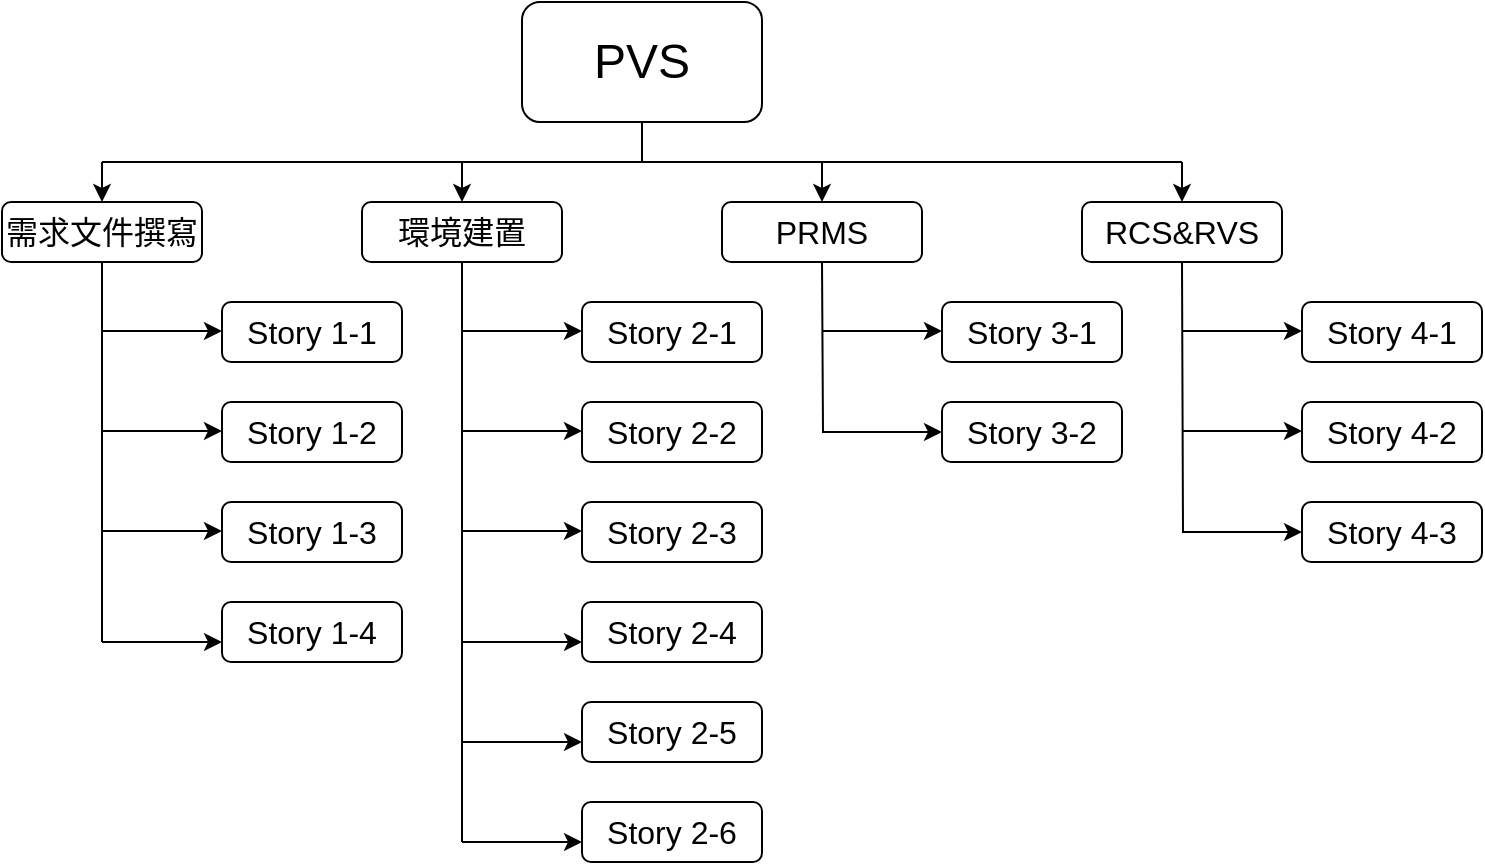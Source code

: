 <mxfile version="15.6.8" type="device" pages="2"><diagram id="XZkvoSOuPtk8AmPLvBR_" name="Page-1"><mxGraphModel dx="1374" dy="762" grid="1" gridSize="10" guides="1" tooltips="1" connect="1" arrows="1" fold="1" page="1" pageScale="1" pageWidth="827" pageHeight="1169" math="0" shadow="0"><root><mxCell id="0"/><mxCell id="1" parent="0"/><mxCell id="T6yMw1KS84ILnXEkgWFX-1" value="&lt;font style=&quot;font-size: 24px&quot;&gt;PVS&lt;/font&gt;" style="rounded=1;whiteSpace=wrap;html=1;" parent="1" vertex="1"><mxGeometry x="360" y="40" width="120" height="60" as="geometry"/></mxCell><mxCell id="T6yMw1KS84ILnXEkgWFX-3" value="" style="endArrow=none;html=1;rounded=0;fontSize=24;edgeStyle=orthogonalEdgeStyle;" parent="1" edge="1"><mxGeometry width="50" height="50" relative="1" as="geometry"><mxPoint x="150" y="120" as="sourcePoint"/><mxPoint x="690" y="120" as="targetPoint"/><Array as="points"><mxPoint x="420" y="120"/><mxPoint x="420" y="120"/></Array></mxGeometry></mxCell><mxCell id="T6yMw1KS84ILnXEkgWFX-4" value="&lt;span style=&quot;font-size: 16px&quot;&gt;需求文件撰寫&lt;/span&gt;" style="rounded=1;whiteSpace=wrap;html=1;" parent="1" vertex="1"><mxGeometry x="100" y="140" width="100" height="30" as="geometry"/></mxCell><mxCell id="T6yMw1KS84ILnXEkgWFX-5" value="&lt;span style=&quot;font-size: 16px&quot;&gt;環境建置&lt;/span&gt;" style="rounded=1;whiteSpace=wrap;html=1;" parent="1" vertex="1"><mxGeometry x="280" y="140" width="100" height="30" as="geometry"/></mxCell><mxCell id="T6yMw1KS84ILnXEkgWFX-6" value="&lt;span style=&quot;font-size: 16px&quot;&gt;PRMS&lt;/span&gt;" style="rounded=1;whiteSpace=wrap;html=1;" parent="1" vertex="1"><mxGeometry x="460" y="140" width="100" height="30" as="geometry"/></mxCell><mxCell id="T6yMw1KS84ILnXEkgWFX-7" value="&lt;span style=&quot;font-size: 16px&quot;&gt;RCS&amp;amp;RVS&lt;/span&gt;" style="rounded=1;whiteSpace=wrap;html=1;" parent="1" vertex="1"><mxGeometry x="640" y="140" width="100" height="30" as="geometry"/></mxCell><mxCell id="T6yMw1KS84ILnXEkgWFX-8" value="&lt;span style=&quot;font-size: 16px&quot;&gt;Story 1-1&lt;/span&gt;" style="rounded=1;whiteSpace=wrap;html=1;" parent="1" vertex="1"><mxGeometry x="210" y="190" width="90" height="30" as="geometry"/></mxCell><mxCell id="T6yMw1KS84ILnXEkgWFX-9" value="&lt;span style=&quot;font-size: 16px&quot;&gt;Story 1-2&lt;/span&gt;" style="rounded=1;whiteSpace=wrap;html=1;" parent="1" vertex="1"><mxGeometry x="210" y="240" width="90" height="30" as="geometry"/></mxCell><mxCell id="T6yMw1KS84ILnXEkgWFX-10" value="&lt;span style=&quot;font-size: 16px&quot;&gt;Story 1-3&lt;/span&gt;" style="rounded=1;whiteSpace=wrap;html=1;" parent="1" vertex="1"><mxGeometry x="210" y="290" width="90" height="30" as="geometry"/></mxCell><mxCell id="T6yMw1KS84ILnXEkgWFX-11" value="&lt;span style=&quot;font-size: 16px&quot;&gt;Story 1-4&lt;/span&gt;" style="rounded=1;whiteSpace=wrap;html=1;" parent="1" vertex="1"><mxGeometry x="210" y="340" width="90" height="30" as="geometry"/></mxCell><mxCell id="T6yMw1KS84ILnXEkgWFX-12" value="" style="endArrow=none;html=1;rounded=0;fontSize=16;entryX=0.5;entryY=1;entryDx=0;entryDy=0;" parent="1" target="T6yMw1KS84ILnXEkgWFX-4" edge="1"><mxGeometry width="50" height="50" relative="1" as="geometry"><mxPoint x="150" y="360" as="sourcePoint"/><mxPoint x="410" y="350" as="targetPoint"/></mxGeometry></mxCell><mxCell id="T6yMw1KS84ILnXEkgWFX-14" value="" style="endArrow=classic;html=1;rounded=0;fontSize=16;" parent="1" edge="1"><mxGeometry width="50" height="50" relative="1" as="geometry"><mxPoint x="150" y="360" as="sourcePoint"/><mxPoint x="210" y="360" as="targetPoint"/></mxGeometry></mxCell><mxCell id="T6yMw1KS84ILnXEkgWFX-15" value="" style="endArrow=classic;html=1;rounded=0;fontSize=16;" parent="1" edge="1"><mxGeometry width="50" height="50" relative="1" as="geometry"><mxPoint x="150" y="304.5" as="sourcePoint"/><mxPoint x="210" y="304.5" as="targetPoint"/></mxGeometry></mxCell><mxCell id="T6yMw1KS84ILnXEkgWFX-16" value="" style="endArrow=classic;html=1;rounded=0;fontSize=16;" parent="1" edge="1"><mxGeometry width="50" height="50" relative="1" as="geometry"><mxPoint x="150" y="254.5" as="sourcePoint"/><mxPoint x="210" y="254.5" as="targetPoint"/></mxGeometry></mxCell><mxCell id="T6yMw1KS84ILnXEkgWFX-17" value="" style="endArrow=classic;html=1;rounded=0;fontSize=16;" parent="1" edge="1"><mxGeometry width="50" height="50" relative="1" as="geometry"><mxPoint x="150" y="204.5" as="sourcePoint"/><mxPoint x="210" y="204.5" as="targetPoint"/></mxGeometry></mxCell><mxCell id="T6yMw1KS84ILnXEkgWFX-18" value="" style="endArrow=classic;html=1;rounded=0;fontSize=16;entryX=0.5;entryY=0;entryDx=0;entryDy=0;" parent="1" target="T6yMw1KS84ILnXEkgWFX-4" edge="1"><mxGeometry width="50" height="50" relative="1" as="geometry"><mxPoint x="150" y="120" as="sourcePoint"/><mxPoint x="440" y="350" as="targetPoint"/></mxGeometry></mxCell><mxCell id="T6yMw1KS84ILnXEkgWFX-23" value="" style="endArrow=classic;html=1;rounded=0;fontSize=16;entryX=0.5;entryY=0;entryDx=0;entryDy=0;" parent="1" target="T6yMw1KS84ILnXEkgWFX-5" edge="1"><mxGeometry width="50" height="50" relative="1" as="geometry"><mxPoint x="330" y="120" as="sourcePoint"/><mxPoint x="200" y="190" as="targetPoint"/></mxGeometry></mxCell><mxCell id="T6yMw1KS84ILnXEkgWFX-24" value="" style="endArrow=classic;html=1;rounded=0;fontSize=16;entryX=0.5;entryY=0;entryDx=0;entryDy=0;" parent="1" target="T6yMw1KS84ILnXEkgWFX-6" edge="1"><mxGeometry width="50" height="50" relative="1" as="geometry"><mxPoint x="510" y="120" as="sourcePoint"/><mxPoint x="210" y="200" as="targetPoint"/></mxGeometry></mxCell><mxCell id="T6yMw1KS84ILnXEkgWFX-25" value="" style="endArrow=classic;html=1;rounded=0;fontSize=16;entryX=0.5;entryY=0;entryDx=0;entryDy=0;" parent="1" target="T6yMw1KS84ILnXEkgWFX-7" edge="1"><mxGeometry width="50" height="50" relative="1" as="geometry"><mxPoint x="690" y="120" as="sourcePoint"/><mxPoint x="690" y="120" as="targetPoint"/></mxGeometry></mxCell><mxCell id="T6yMw1KS84ILnXEkgWFX-26" value="&lt;span style=&quot;font-size: 16px&quot;&gt;Story 2-1&lt;/span&gt;" style="rounded=1;whiteSpace=wrap;html=1;" parent="1" vertex="1"><mxGeometry x="390" y="190" width="90" height="30" as="geometry"/></mxCell><mxCell id="T6yMw1KS84ILnXEkgWFX-27" value="&lt;span style=&quot;font-size: 16px&quot;&gt;Story&amp;nbsp;&lt;/span&gt;&lt;span style=&quot;font-size: 16px&quot;&gt;2-2&lt;/span&gt;" style="rounded=1;whiteSpace=wrap;html=1;" parent="1" vertex="1"><mxGeometry x="390" y="240" width="90" height="30" as="geometry"/></mxCell><mxCell id="T6yMw1KS84ILnXEkgWFX-28" value="&lt;span style=&quot;font-size: 16px&quot;&gt;Story 2-3&lt;/span&gt;" style="rounded=1;whiteSpace=wrap;html=1;" parent="1" vertex="1"><mxGeometry x="390" y="290" width="90" height="30" as="geometry"/></mxCell><mxCell id="T6yMw1KS84ILnXEkgWFX-29" value="&lt;span style=&quot;font-size: 16px&quot;&gt;Story 2-4&lt;/span&gt;" style="rounded=1;whiteSpace=wrap;html=1;" parent="1" vertex="1"><mxGeometry x="390" y="340" width="90" height="30" as="geometry"/></mxCell><mxCell id="T6yMw1KS84ILnXEkgWFX-30" value="" style="endArrow=none;html=1;rounded=0;fontSize=16;entryX=0.5;entryY=1;entryDx=0;entryDy=0;" parent="1" edge="1"><mxGeometry width="50" height="50" relative="1" as="geometry"><mxPoint x="330" y="460" as="sourcePoint"/><mxPoint x="330" y="170" as="targetPoint"/></mxGeometry></mxCell><mxCell id="T6yMw1KS84ILnXEkgWFX-31" value="" style="endArrow=classic;html=1;rounded=0;fontSize=16;" parent="1" edge="1"><mxGeometry width="50" height="50" relative="1" as="geometry"><mxPoint x="330" y="360" as="sourcePoint"/><mxPoint x="390" y="360" as="targetPoint"/></mxGeometry></mxCell><mxCell id="T6yMw1KS84ILnXEkgWFX-32" value="" style="endArrow=classic;html=1;rounded=0;fontSize=16;" parent="1" edge="1"><mxGeometry width="50" height="50" relative="1" as="geometry"><mxPoint x="330" y="304.5" as="sourcePoint"/><mxPoint x="390" y="304.5" as="targetPoint"/></mxGeometry></mxCell><mxCell id="T6yMw1KS84ILnXEkgWFX-33" value="" style="endArrow=classic;html=1;rounded=0;fontSize=16;" parent="1" edge="1"><mxGeometry width="50" height="50" relative="1" as="geometry"><mxPoint x="330" y="254.5" as="sourcePoint"/><mxPoint x="390" y="254.5" as="targetPoint"/></mxGeometry></mxCell><mxCell id="T6yMw1KS84ILnXEkgWFX-34" value="" style="endArrow=classic;html=1;rounded=0;fontSize=16;" parent="1" edge="1"><mxGeometry width="50" height="50" relative="1" as="geometry"><mxPoint x="330" y="204.5" as="sourcePoint"/><mxPoint x="390" y="204.5" as="targetPoint"/></mxGeometry></mxCell><mxCell id="T6yMw1KS84ILnXEkgWFX-35" value="&lt;span style=&quot;font-size: 16px&quot;&gt;Story 3-1&lt;/span&gt;" style="rounded=1;whiteSpace=wrap;html=1;" parent="1" vertex="1"><mxGeometry x="570" y="190" width="90" height="30" as="geometry"/></mxCell><mxCell id="T6yMw1KS84ILnXEkgWFX-36" value="&lt;span style=&quot;font-size: 16px&quot;&gt;Story 3-2&lt;/span&gt;" style="rounded=1;whiteSpace=wrap;html=1;" parent="1" vertex="1"><mxGeometry x="570" y="240" width="90" height="30" as="geometry"/></mxCell><mxCell id="T6yMw1KS84ILnXEkgWFX-39" value="" style="endArrow=none;html=1;rounded=0;fontSize=16;entryX=0.5;entryY=1;entryDx=0;entryDy=0;edgeStyle=orthogonalEdgeStyle;exitX=0;exitY=0.5;exitDx=0;exitDy=0;endFill=0;startArrow=classic;startFill=1;" parent="1" source="T6yMw1KS84ILnXEkgWFX-36" edge="1"><mxGeometry width="50" height="50" relative="1" as="geometry"><mxPoint x="510" y="250" as="sourcePoint"/><mxPoint x="510" y="170" as="targetPoint"/></mxGeometry></mxCell><mxCell id="T6yMw1KS84ILnXEkgWFX-43" value="" style="endArrow=classic;html=1;rounded=0;fontSize=16;" parent="1" edge="1"><mxGeometry width="50" height="50" relative="1" as="geometry"><mxPoint x="510" y="204.5" as="sourcePoint"/><mxPoint x="570" y="204.5" as="targetPoint"/></mxGeometry></mxCell><mxCell id="T6yMw1KS84ILnXEkgWFX-44" value="&lt;span style=&quot;font-size: 16px&quot;&gt;Story 4-1&lt;/span&gt;" style="rounded=1;whiteSpace=wrap;html=1;" parent="1" vertex="1"><mxGeometry x="750" y="190" width="90" height="30" as="geometry"/></mxCell><mxCell id="T6yMw1KS84ILnXEkgWFX-45" value="&lt;span style=&quot;font-size: 16px&quot;&gt;Story 4-2&lt;/span&gt;" style="rounded=1;whiteSpace=wrap;html=1;" parent="1" vertex="1"><mxGeometry x="750" y="240" width="90" height="30" as="geometry"/></mxCell><mxCell id="T6yMw1KS84ILnXEkgWFX-46" value="&lt;span style=&quot;font-size: 16px&quot;&gt;Story 4-3&lt;/span&gt;" style="rounded=1;whiteSpace=wrap;html=1;" parent="1" vertex="1"><mxGeometry x="750" y="290" width="90" height="30" as="geometry"/></mxCell><mxCell id="T6yMw1KS84ILnXEkgWFX-48" value="" style="endArrow=none;html=1;rounded=0;fontSize=16;entryX=0.5;entryY=1;entryDx=0;entryDy=0;edgeStyle=orthogonalEdgeStyle;exitX=0;exitY=0.5;exitDx=0;exitDy=0;startArrow=classic;startFill=1;" parent="1" source="T6yMw1KS84ILnXEkgWFX-46" edge="1"><mxGeometry width="50" height="50" relative="1" as="geometry"><mxPoint x="690" y="300" as="sourcePoint"/><mxPoint x="690" y="170" as="targetPoint"/></mxGeometry></mxCell><mxCell id="T6yMw1KS84ILnXEkgWFX-51" value="" style="endArrow=classic;html=1;rounded=0;fontSize=16;" parent="1" edge="1"><mxGeometry width="50" height="50" relative="1" as="geometry"><mxPoint x="690" y="254.5" as="sourcePoint"/><mxPoint x="750" y="254.5" as="targetPoint"/></mxGeometry></mxCell><mxCell id="T6yMw1KS84ILnXEkgWFX-52" value="" style="endArrow=classic;html=1;rounded=0;fontSize=16;" parent="1" edge="1"><mxGeometry width="50" height="50" relative="1" as="geometry"><mxPoint x="690" y="204.5" as="sourcePoint"/><mxPoint x="750" y="204.5" as="targetPoint"/></mxGeometry></mxCell><mxCell id="T6yMw1KS84ILnXEkgWFX-53" value="&lt;span style=&quot;font-size: 16px&quot;&gt;Story 2-5&lt;/span&gt;" style="rounded=1;whiteSpace=wrap;html=1;" parent="1" vertex="1"><mxGeometry x="390" y="390" width="90" height="30" as="geometry"/></mxCell><mxCell id="T6yMw1KS84ILnXEkgWFX-54" value="" style="endArrow=classic;html=1;rounded=0;fontSize=16;" parent="1" edge="1"><mxGeometry width="50" height="50" relative="1" as="geometry"><mxPoint x="330" y="410" as="sourcePoint"/><mxPoint x="390" y="410" as="targetPoint"/></mxGeometry></mxCell><mxCell id="T6yMw1KS84ILnXEkgWFX-55" value="&lt;span style=&quot;font-size: 16px&quot;&gt;Story 2-6&lt;/span&gt;" style="rounded=1;whiteSpace=wrap;html=1;" parent="1" vertex="1"><mxGeometry x="390" y="440" width="90" height="30" as="geometry"/></mxCell><mxCell id="T6yMw1KS84ILnXEkgWFX-56" value="" style="endArrow=classic;html=1;rounded=0;fontSize=16;" parent="1" edge="1"><mxGeometry width="50" height="50" relative="1" as="geometry"><mxPoint x="330" y="460" as="sourcePoint"/><mxPoint x="390" y="460" as="targetPoint"/></mxGeometry></mxCell><mxCell id="T6yMw1KS84ILnXEkgWFX-58" value="" style="endArrow=none;html=1;rounded=0;fontSize=16;entryX=0.5;entryY=1;entryDx=0;entryDy=0;" parent="1" target="T6yMw1KS84ILnXEkgWFX-1" edge="1"><mxGeometry width="50" height="50" relative="1" as="geometry"><mxPoint x="420" y="120" as="sourcePoint"/><mxPoint x="440" y="350" as="targetPoint"/></mxGeometry></mxCell></root></mxGraphModel></diagram><diagram id="Et97QGeOIvgem36Tya_s" name="Page-2"><mxGraphModel dx="1374" dy="762" grid="1" gridSize="10" guides="1" tooltips="1" connect="1" arrows="1" fold="1" page="1" pageScale="1" pageWidth="827" pageHeight="1169" math="0" shadow="0"><root><mxCell id="5its8m9MnIWVY-Oti75m-0"/><mxCell id="5its8m9MnIWVY-Oti75m-1" parent="5its8m9MnIWVY-Oti75m-0"/><mxCell id="FR9ECjVld09rAs-HQRjD-24" value="" style="rounded=1;whiteSpace=wrap;html=1;fillColor=#CCE5FF;dashed=1;" vertex="1" parent="5its8m9MnIWVY-Oti75m-1"><mxGeometry x="320" y="70" width="200" height="430" as="geometry"/></mxCell><mxCell id="FR9ECjVld09rAs-HQRjD-0" value="Database" style="strokeWidth=2;html=1;shape=mxgraph.flowchart.database;whiteSpace=wrap;" vertex="1" parent="5its8m9MnIWVY-Oti75m-1"><mxGeometry x="580" y="170" width="100" height="140" as="geometry"/></mxCell><mxCell id="FR9ECjVld09rAs-HQRjD-6" style="edgeStyle=orthogonalEdgeStyle;rounded=0;orthogonalLoop=1;jettySize=auto;html=1;exitX=1;exitY=0.25;exitDx=0;exitDy=0;entryX=0;entryY=0.5;entryDx=0;entryDy=0;startArrow=classic;startFill=1;curved=1;" edge="1" parent="5its8m9MnIWVY-Oti75m-1" source="FR9ECjVld09rAs-HQRjD-1" target="FR9ECjVld09rAs-HQRjD-2"><mxGeometry relative="1" as="geometry"/></mxCell><mxCell id="FR9ECjVld09rAs-HQRjD-8" style="edgeStyle=orthogonalEdgeStyle;rounded=0;orthogonalLoop=1;jettySize=auto;html=1;exitX=1;exitY=0.75;exitDx=0;exitDy=0;entryX=0;entryY=0.5;entryDx=0;entryDy=0;startArrow=classic;startFill=1;curved=1;" edge="1" parent="5its8m9MnIWVY-Oti75m-1" source="FR9ECjVld09rAs-HQRjD-1" target="FR9ECjVld09rAs-HQRjD-5"><mxGeometry relative="1" as="geometry"/></mxCell><mxCell id="FR9ECjVld09rAs-HQRjD-1" value="Frontend" style="rounded=1;whiteSpace=wrap;html=1;" vertex="1" parent="5its8m9MnIWVY-Oti75m-1"><mxGeometry x="140" y="170" width="120" height="140" as="geometry"/></mxCell><mxCell id="FR9ECjVld09rAs-HQRjD-9" style="edgeStyle=orthogonalEdgeStyle;rounded=0;orthogonalLoop=1;jettySize=auto;html=1;exitX=1;exitY=0.5;exitDx=0;exitDy=0;entryX=0;entryY=0.15;entryDx=0;entryDy=0;entryPerimeter=0;startArrow=classic;startFill=1;curved=1;" edge="1" parent="5its8m9MnIWVY-Oti75m-1" source="FR9ECjVld09rAs-HQRjD-2" target="FR9ECjVld09rAs-HQRjD-0"><mxGeometry relative="1" as="geometry"/></mxCell><mxCell id="FR9ECjVld09rAs-HQRjD-13" style="edgeStyle=orthogonalEdgeStyle;rounded=0;orthogonalLoop=1;jettySize=auto;html=1;exitX=0.5;exitY=1;exitDx=0;exitDy=0;entryX=0.5;entryY=0;entryDx=0;entryDy=0;startArrow=none;startFill=0;dashed=1;" edge="1" parent="5its8m9MnIWVY-Oti75m-1" source="FR9ECjVld09rAs-HQRjD-2" target="FR9ECjVld09rAs-HQRjD-3"><mxGeometry relative="1" as="geometry"/></mxCell><mxCell id="FR9ECjVld09rAs-HQRjD-16" style="edgeStyle=orthogonalEdgeStyle;rounded=0;orthogonalLoop=1;jettySize=auto;html=1;exitX=1;exitY=0.75;exitDx=0;exitDy=0;entryX=1;entryY=0.25;entryDx=0;entryDy=0;dashed=1;startArrow=none;startFill=0;curved=1;" edge="1" parent="5its8m9MnIWVY-Oti75m-1" source="FR9ECjVld09rAs-HQRjD-2" target="FR9ECjVld09rAs-HQRjD-4"><mxGeometry relative="1" as="geometry"><Array as="points"><mxPoint x="510" y="155"/><mxPoint x="510" y="325"/></Array></mxGeometry></mxCell><mxCell id="FR9ECjVld09rAs-HQRjD-2" value="UMS" style="rounded=1;whiteSpace=wrap;html=1;" vertex="1" parent="5its8m9MnIWVY-Oti75m-1"><mxGeometry x="360" y="110" width="120" height="60" as="geometry"/></mxCell><mxCell id="FR9ECjVld09rAs-HQRjD-7" style="edgeStyle=orthogonalEdgeStyle;rounded=0;orthogonalLoop=1;jettySize=auto;html=1;exitX=0;exitY=0.5;exitDx=0;exitDy=0;entryX=1;entryY=0.5;entryDx=0;entryDy=0;startArrow=classic;startFill=1;" edge="1" parent="5its8m9MnIWVY-Oti75m-1" source="FR9ECjVld09rAs-HQRjD-3" target="FR9ECjVld09rAs-HQRjD-1"><mxGeometry relative="1" as="geometry"/></mxCell><mxCell id="FR9ECjVld09rAs-HQRjD-10" style="edgeStyle=orthogonalEdgeStyle;rounded=0;orthogonalLoop=1;jettySize=auto;html=1;exitX=1;exitY=0.5;exitDx=0;exitDy=0;entryX=0;entryY=0.5;entryDx=0;entryDy=0;entryPerimeter=0;startArrow=classic;startFill=1;" edge="1" parent="5its8m9MnIWVY-Oti75m-1" source="FR9ECjVld09rAs-HQRjD-3" target="FR9ECjVld09rAs-HQRjD-0"><mxGeometry relative="1" as="geometry"/></mxCell><mxCell id="FR9ECjVld09rAs-HQRjD-14" style="edgeStyle=orthogonalEdgeStyle;rounded=0;orthogonalLoop=1;jettySize=auto;html=1;exitX=0.5;exitY=1;exitDx=0;exitDy=0;dashed=1;startArrow=none;startFill=0;" edge="1" parent="5its8m9MnIWVY-Oti75m-1" source="FR9ECjVld09rAs-HQRjD-3" target="FR9ECjVld09rAs-HQRjD-4"><mxGeometry relative="1" as="geometry"/></mxCell><mxCell id="FR9ECjVld09rAs-HQRjD-3" value="PRMS" style="rounded=1;whiteSpace=wrap;html=1;" vertex="1" parent="5its8m9MnIWVY-Oti75m-1"><mxGeometry x="360" y="210" width="120" height="60" as="geometry"/></mxCell><mxCell id="FR9ECjVld09rAs-HQRjD-15" style="edgeStyle=orthogonalEdgeStyle;rounded=0;orthogonalLoop=1;jettySize=auto;html=1;exitX=0.5;exitY=1;exitDx=0;exitDy=0;entryX=0.5;entryY=0;entryDx=0;entryDy=0;dashed=1;startArrow=none;startFill=0;" edge="1" parent="5its8m9MnIWVY-Oti75m-1" source="FR9ECjVld09rAs-HQRjD-4" target="FR9ECjVld09rAs-HQRjD-5"><mxGeometry relative="1" as="geometry"/></mxCell><mxCell id="FR9ECjVld09rAs-HQRjD-21" style="rounded=0;orthogonalLoop=1;jettySize=auto;html=1;exitX=1;exitY=0.75;exitDx=0;exitDy=0;entryX=0.16;entryY=0.55;entryDx=0;entryDy=0;entryPerimeter=0;startArrow=none;startFill=0;" edge="1" parent="5its8m9MnIWVY-Oti75m-1" source="FR9ECjVld09rAs-HQRjD-4" target="FR9ECjVld09rAs-HQRjD-17"><mxGeometry relative="1" as="geometry"/></mxCell><mxCell id="FR9ECjVld09rAs-HQRjD-4" value="RCS" style="rounded=1;whiteSpace=wrap;html=1;" vertex="1" parent="5its8m9MnIWVY-Oti75m-1"><mxGeometry x="360" y="310" width="120" height="60" as="geometry"/></mxCell><mxCell id="FR9ECjVld09rAs-HQRjD-12" style="edgeStyle=orthogonalEdgeStyle;rounded=0;orthogonalLoop=1;jettySize=auto;html=1;exitX=1;exitY=0.5;exitDx=0;exitDy=0;entryX=0;entryY=0.85;entryDx=0;entryDy=0;entryPerimeter=0;startArrow=classic;startFill=1;curved=1;" edge="1" parent="5its8m9MnIWVY-Oti75m-1" source="FR9ECjVld09rAs-HQRjD-5" target="FR9ECjVld09rAs-HQRjD-0"><mxGeometry relative="1" as="geometry"/></mxCell><mxCell id="FR9ECjVld09rAs-HQRjD-5" value="RVS" style="rounded=1;whiteSpace=wrap;html=1;" vertex="1" parent="5its8m9MnIWVY-Oti75m-1"><mxGeometry x="360" y="410" width="120" height="60" as="geometry"/></mxCell><mxCell id="FR9ECjVld09rAs-HQRjD-17" value="Data Source" style="ellipse;shape=cloud;whiteSpace=wrap;html=1;" vertex="1" parent="5its8m9MnIWVY-Oti75m-1"><mxGeometry x="570" y="310" width="120" height="80" as="geometry"/></mxCell><mxCell id="FR9ECjVld09rAs-HQRjD-26" value="PVS" style="text;html=1;align=center;verticalAlign=middle;resizable=0;points=[];autosize=1;strokeColor=none;fillColor=none;fontSize=24;" vertex="1" parent="5its8m9MnIWVY-Oti75m-1"><mxGeometry x="390" y="70" width="60" height="30" as="geometry"/></mxCell><mxCell id="FR9ECjVld09rAs-HQRjD-29" style="edgeStyle=orthogonalEdgeStyle;curved=1;rounded=0;orthogonalLoop=1;jettySize=auto;html=1;entryX=0;entryY=0.5;entryDx=0;entryDy=0;fontSize=24;startArrow=none;startFill=0;" edge="1" parent="5its8m9MnIWVY-Oti75m-1" source="FR9ECjVld09rAs-HQRjD-27" target="FR9ECjVld09rAs-HQRjD-28"><mxGeometry relative="1" as="geometry"/></mxCell><mxCell id="FR9ECjVld09rAs-HQRjD-27" value="User" style="sketch=0;outlineConnect=0;fontColor=#232F3E;gradientColor=none;strokeColor=#232F3E;fillColor=#ffffff;dashed=0;verticalLabelPosition=bottom;verticalAlign=top;align=center;html=1;fontSize=12;fontStyle=0;aspect=fixed;shape=mxgraph.aws4.resourceIcon;resIcon=mxgraph.aws4.user;" vertex="1" parent="5its8m9MnIWVY-Oti75m-1"><mxGeometry x="114" y="540" width="60" height="60" as="geometry"/></mxCell><mxCell id="FR9ECjVld09rAs-HQRjD-33" style="edgeStyle=orthogonalEdgeStyle;curved=1;rounded=0;orthogonalLoop=1;jettySize=auto;html=1;exitX=1;exitY=0.5;exitDx=0;exitDy=0;entryX=0;entryY=0.5;entryDx=0;entryDy=0;entryPerimeter=0;fontSize=12;startArrow=none;startFill=0;" edge="1" parent="5its8m9MnIWVY-Oti75m-1" source="FR9ECjVld09rAs-HQRjD-28" target="FR9ECjVld09rAs-HQRjD-32"><mxGeometry relative="1" as="geometry"/></mxCell><mxCell id="FR9ECjVld09rAs-HQRjD-28" value="User Management&lt;br&gt;Subsystem" style="rounded=1;whiteSpace=wrap;html=1;fontSize=12;fillColor=#FFFFFF;gradientColor=none;" vertex="1" parent="5its8m9MnIWVY-Oti75m-1"><mxGeometry x="334" y="540" width="120" height="60" as="geometry"/></mxCell><mxCell id="FR9ECjVld09rAs-HQRjD-30" value="Register/Modify" style="text;html=1;align=center;verticalAlign=middle;resizable=0;points=[];autosize=1;strokeColor=none;fillColor=none;fontSize=18;" vertex="1" parent="5its8m9MnIWVY-Oti75m-1"><mxGeometry x="184" y="540" width="140" height="30" as="geometry"/></mxCell><mxCell id="FR9ECjVld09rAs-HQRjD-32" value="Database" style="strokeWidth=2;html=1;shape=mxgraph.flowchart.database;whiteSpace=wrap;" vertex="1" parent="5its8m9MnIWVY-Oti75m-1"><mxGeometry x="604" y="500" width="100" height="140" as="geometry"/></mxCell><mxCell id="FR9ECjVld09rAs-HQRjD-34" value="User Data" style="text;html=1;align=center;verticalAlign=middle;resizable=0;points=[];autosize=1;strokeColor=none;fillColor=none;fontSize=18;" vertex="1" parent="5its8m9MnIWVY-Oti75m-1"><mxGeometry x="479" y="570" width="100" height="30" as="geometry"/></mxCell><mxCell id="FR9ECjVld09rAs-HQRjD-35" value="Saved" style="text;html=1;align=center;verticalAlign=middle;resizable=0;points=[];autosize=1;strokeColor=none;fillColor=none;fontSize=18;" vertex="1" parent="5its8m9MnIWVY-Oti75m-1"><mxGeometry x="494" y="540" width="70" height="30" as="geometry"/></mxCell><mxCell id="FR9ECjVld09rAs-HQRjD-36" style="rounded=0;orthogonalLoop=1;jettySize=auto;html=1;entryX=0;entryY=0.25;entryDx=0;entryDy=0;fontSize=24;startArrow=none;startFill=0;exitX=1;exitY=0.25;exitDx=0;exitDy=0;exitPerimeter=0;" edge="1" parent="5its8m9MnIWVY-Oti75m-1" source="FR9ECjVld09rAs-HQRjD-37" target="FR9ECjVld09rAs-HQRjD-39"><mxGeometry relative="1" as="geometry"><mxPoint x="224" y="755" as="sourcePoint"/></mxGeometry></mxCell><mxCell id="FR9ECjVld09rAs-HQRjD-37" value="User" style="sketch=0;outlineConnect=0;fontColor=#232F3E;gradientColor=none;strokeColor=#232F3E;fillColor=#ffffff;dashed=0;verticalLabelPosition=bottom;verticalAlign=top;align=center;html=1;fontSize=12;fontStyle=0;aspect=fixed;shape=mxgraph.aws4.resourceIcon;resIcon=mxgraph.aws4.user;" vertex="1" parent="5its8m9MnIWVY-Oti75m-1"><mxGeometry x="114" y="740" width="60" height="60" as="geometry"/></mxCell><mxCell id="FR9ECjVld09rAs-HQRjD-38" style="edgeStyle=orthogonalEdgeStyle;rounded=0;orthogonalLoop=1;jettySize=auto;html=1;entryX=0;entryY=0.5;entryDx=0;entryDy=0;entryPerimeter=0;fontSize=12;startArrow=none;startFill=0;exitX=1;exitY=0.75;exitDx=0;exitDy=0;curved=1;" edge="1" parent="5its8m9MnIWVY-Oti75m-1" source="FR9ECjVld09rAs-HQRjD-39" target="FR9ECjVld09rAs-HQRjD-41"><mxGeometry relative="1" as="geometry"><mxPoint x="484" y="820" as="sourcePoint"/></mxGeometry></mxCell><mxCell id="FR9ECjVld09rAs-HQRjD-39" value="User Management&lt;br&gt;Subsystem" style="rounded=1;whiteSpace=wrap;html=1;fontSize=12;fillColor=#FFFFFF;gradientColor=none;" vertex="1" parent="5its8m9MnIWVY-Oti75m-1"><mxGeometry x="334" y="740" width="120" height="60" as="geometry"/></mxCell><mxCell id="FR9ECjVld09rAs-HQRjD-40" value="Login" style="text;html=1;align=center;verticalAlign=middle;resizable=0;points=[];autosize=1;strokeColor=none;fillColor=none;fontSize=18;" vertex="1" parent="5its8m9MnIWVY-Oti75m-1"><mxGeometry x="224" y="730" width="60" height="30" as="geometry"/></mxCell><mxCell id="FR9ECjVld09rAs-HQRjD-41" value="Database" style="strokeWidth=2;html=1;shape=mxgraph.flowchart.database;whiteSpace=wrap;" vertex="1" parent="5its8m9MnIWVY-Oti75m-1"><mxGeometry x="604" y="780" width="100" height="140" as="geometry"/></mxCell><mxCell id="FR9ECjVld09rAs-HQRjD-42" value="User Data" style="text;html=1;align=center;verticalAlign=middle;resizable=0;points=[];autosize=1;strokeColor=none;fillColor=none;fontSize=18;" vertex="1" parent="5its8m9MnIWVY-Oti75m-1"><mxGeometry x="509" y="770" width="100" height="30" as="geometry"/></mxCell><mxCell id="FR9ECjVld09rAs-HQRjD-43" value="Identify" style="text;html=1;align=center;verticalAlign=middle;resizable=0;points=[];autosize=1;strokeColor=none;fillColor=none;fontSize=18;" vertex="1" parent="5its8m9MnIWVY-Oti75m-1"><mxGeometry x="524" y="740" width="70" height="30" as="geometry"/></mxCell><mxCell id="FR9ECjVld09rAs-HQRjD-45" style="rounded=0;orthogonalLoop=1;jettySize=auto;html=1;entryX=0;entryY=0.25;entryDx=0;entryDy=0;fontSize=24;startArrow=classic;startFill=1;endArrow=none;endFill=0;exitX=1;exitY=0.667;exitDx=0;exitDy=0;exitPerimeter=0;" edge="1" parent="5its8m9MnIWVY-Oti75m-1" source="FR9ECjVld09rAs-HQRjD-37"><mxGeometry relative="1" as="geometry"><mxPoint x="224" y="780" as="sourcePoint"/><mxPoint x="334" y="780" as="targetPoint"/></mxGeometry></mxCell><mxCell id="FR9ECjVld09rAs-HQRjD-47" value="Third Party" style="rounded=1;whiteSpace=wrap;html=1;fontSize=12;fillColor=#FFFFFF;gradientColor=none;" vertex="1" parent="5its8m9MnIWVY-Oti75m-1"><mxGeometry x="594" y="660" width="120" height="60" as="geometry"/></mxCell><mxCell id="FR9ECjVld09rAs-HQRjD-48" style="edgeStyle=orthogonalEdgeStyle;rounded=0;orthogonalLoop=1;jettySize=auto;html=1;entryX=0;entryY=0.5;entryDx=0;entryDy=0;fontSize=12;startArrow=none;startFill=0;exitX=1;exitY=0.25;exitDx=0;exitDy=0;curved=1;" edge="1" parent="5its8m9MnIWVY-Oti75m-1" source="FR9ECjVld09rAs-HQRjD-39" target="FR9ECjVld09rAs-HQRjD-47"><mxGeometry relative="1" as="geometry"><mxPoint x="464" y="775" as="sourcePoint"/><mxPoint x="584" y="920" as="targetPoint"/></mxGeometry></mxCell><mxCell id="FR9ECjVld09rAs-HQRjD-49" value="Credential" style="text;html=1;align=center;verticalAlign=middle;resizable=0;points=[];autosize=1;strokeColor=none;fillColor=none;fontSize=18;" vertex="1" parent="5its8m9MnIWVY-Oti75m-1"><mxGeometry x="204" y="780" width="100" height="30" as="geometry"/></mxCell><mxCell id="FR9ECjVld09rAs-HQRjD-50" value="User Data" style="text;html=1;align=center;verticalAlign=middle;resizable=0;points=[];autosize=1;strokeColor=none;fillColor=none;fontSize=18;" vertex="1" parent="5its8m9MnIWVY-Oti75m-1"><mxGeometry x="204" y="570" width="100" height="30" as="geometry"/></mxCell><mxCell id="FR9ECjVld09rAs-HQRjD-54" style="rounded=0;orthogonalLoop=1;jettySize=auto;html=1;entryX=0;entryY=0.5;entryDx=0;entryDy=0;fontSize=12;startArrow=none;startFill=0;endArrow=classic;endFill=1;" edge="1" parent="5its8m9MnIWVY-Oti75m-1" target="FR9ECjVld09rAs-HQRjD-52"><mxGeometry relative="1" as="geometry"><mxPoint x="176" y="1020" as="sourcePoint"/></mxGeometry></mxCell><mxCell id="FR9ECjVld09rAs-HQRjD-51" value="User" style="sketch=0;outlineConnect=0;fontColor=#232F3E;gradientColor=none;strokeColor=#232F3E;fillColor=#ffffff;dashed=0;verticalLabelPosition=bottom;verticalAlign=top;align=center;html=1;fontSize=12;fontStyle=0;aspect=fixed;shape=mxgraph.aws4.resourceIcon;resIcon=mxgraph.aws4.user;" vertex="1" parent="5its8m9MnIWVY-Oti75m-1"><mxGeometry x="120" y="980" width="60" height="60" as="geometry"/></mxCell><mxCell id="FR9ECjVld09rAs-HQRjD-52" value="&lt;font style=&quot;font-size: 12px&quot;&gt;Project Repository&lt;br&gt;Management Subsystem&lt;/font&gt;" style="rounded=1;whiteSpace=wrap;html=1;fontSize=12;fillColor=#FFFFFF;gradientColor=none;" vertex="1" parent="5its8m9MnIWVY-Oti75m-1"><mxGeometry x="330" y="990" width="156" height="60" as="geometry"/></mxCell><mxCell id="FR9ECjVld09rAs-HQRjD-56" value="CRUD Operations" style="text;html=1;align=center;verticalAlign=middle;resizable=0;points=[];autosize=1;strokeColor=none;fillColor=none;fontSize=18;" vertex="1" parent="5its8m9MnIWVY-Oti75m-1"><mxGeometry x="170" y="990" width="160" height="30" as="geometry"/></mxCell><mxCell id="FR9ECjVld09rAs-HQRjD-60" style="edgeStyle=orthogonalEdgeStyle;curved=1;rounded=0;orthogonalLoop=1;jettySize=auto;html=1;exitX=1;exitY=0.5;exitDx=0;exitDy=0;entryX=0;entryY=0.5;entryDx=0;entryDy=0;entryPerimeter=0;fontSize=12;startArrow=none;startFill=0;" edge="1" parent="5its8m9MnIWVY-Oti75m-1" target="FR9ECjVld09rAs-HQRjD-61" source="FR9ECjVld09rAs-HQRjD-52"><mxGeometry relative="1" as="geometry"><mxPoint x="486" y="1020" as="sourcePoint"/></mxGeometry></mxCell><mxCell id="FR9ECjVld09rAs-HQRjD-61" value="Database" style="strokeWidth=2;html=1;shape=mxgraph.flowchart.database;whiteSpace=wrap;" vertex="1" parent="5its8m9MnIWVY-Oti75m-1"><mxGeometry x="604" y="950" width="100" height="140" as="geometry"/></mxCell><mxCell id="FR9ECjVld09rAs-HQRjD-62" value="Data" style="text;html=1;align=center;verticalAlign=middle;resizable=0;points=[];autosize=1;strokeColor=none;fillColor=none;fontSize=18;" vertex="1" parent="5its8m9MnIWVY-Oti75m-1"><mxGeometry x="520" y="1020" width="50" height="30" as="geometry"/></mxCell><mxCell id="FR9ECjVld09rAs-HQRjD-63" value="Saved" style="text;html=1;align=center;verticalAlign=middle;resizable=0;points=[];autosize=1;strokeColor=none;fillColor=none;fontSize=18;" vertex="1" parent="5its8m9MnIWVY-Oti75m-1"><mxGeometry x="510" y="990" width="70" height="30" as="geometry"/></mxCell><mxCell id="FR9ECjVld09rAs-HQRjD-64" value="Project" style="text;html=1;align=center;verticalAlign=middle;resizable=0;points=[];autosize=1;strokeColor=none;fillColor=none;fontSize=18;" vertex="1" parent="5its8m9MnIWVY-Oti75m-1"><mxGeometry x="215" y="1020" width="70" height="30" as="geometry"/></mxCell><mxCell id="FR9ECjVld09rAs-HQRjD-65" style="rounded=0;orthogonalLoop=1;jettySize=auto;html=1;entryX=0;entryY=0.25;entryDx=0;entryDy=0;fontSize=12;startArrow=none;startFill=0;endArrow=classic;endFill=1;" edge="1" parent="5its8m9MnIWVY-Oti75m-1" target="FR9ECjVld09rAs-HQRjD-67"><mxGeometry relative="1" as="geometry"><mxPoint x="180" y="1175" as="sourcePoint"/><Array as="points"/></mxGeometry></mxCell><mxCell id="FR9ECjVld09rAs-HQRjD-66" value="User" style="sketch=0;outlineConnect=0;fontColor=#232F3E;gradientColor=none;strokeColor=#232F3E;fillColor=#ffffff;dashed=0;verticalLabelPosition=bottom;verticalAlign=top;align=center;html=1;fontSize=12;fontStyle=0;aspect=fixed;shape=mxgraph.aws4.resourceIcon;resIcon=mxgraph.aws4.user;" vertex="1" parent="5its8m9MnIWVY-Oti75m-1"><mxGeometry x="120" y="1160" width="60" height="60" as="geometry"/></mxCell><mxCell id="FR9ECjVld09rAs-HQRjD-86" style="edgeStyle=orthogonalEdgeStyle;rounded=0;orthogonalLoop=1;jettySize=auto;html=1;exitX=0.5;exitY=1;exitDx=0;exitDy=0;entryX=0.5;entryY=0.925;entryDx=0;entryDy=0;entryPerimeter=0;fontSize=12;startArrow=classic;startFill=1;endArrow=classic;endFill=1;" edge="1" parent="5its8m9MnIWVY-Oti75m-1" source="FR9ECjVld09rAs-HQRjD-67" target="FR9ECjVld09rAs-HQRjD-76"><mxGeometry relative="1" as="geometry"/></mxCell><mxCell id="FR9ECjVld09rAs-HQRjD-67" value="Repository Collection Subsystem&lt;br&gt;Repository Visualization Subsystem" style="rounded=1;whiteSpace=wrap;html=1;fontSize=12;fillColor=#FFFFFF;gradientColor=none;" vertex="1" parent="5its8m9MnIWVY-Oti75m-1"><mxGeometry x="290" y="1160" width="220" height="60" as="geometry"/></mxCell><mxCell id="FR9ECjVld09rAs-HQRjD-68" value="View" style="text;html=1;align=center;verticalAlign=middle;resizable=0;points=[];autosize=1;strokeColor=none;fillColor=none;fontSize=18;" vertex="1" parent="5its8m9MnIWVY-Oti75m-1"><mxGeometry x="210" y="1150" width="50" height="30" as="geometry"/></mxCell><mxCell id="FR9ECjVld09rAs-HQRjD-69" style="edgeStyle=orthogonalEdgeStyle;curved=1;rounded=0;orthogonalLoop=1;jettySize=auto;html=1;exitX=1;exitY=0.5;exitDx=0;exitDy=0;entryX=0;entryY=0.5;entryDx=0;entryDy=0;entryPerimeter=0;fontSize=12;startArrow=classic;startFill=1;" edge="1" parent="5its8m9MnIWVY-Oti75m-1" source="FR9ECjVld09rAs-HQRjD-67" target="FR9ECjVld09rAs-HQRjD-70"><mxGeometry relative="1" as="geometry"><mxPoint x="488" y="1190" as="sourcePoint"/></mxGeometry></mxCell><mxCell id="FR9ECjVld09rAs-HQRjD-70" value="Database" style="strokeWidth=2;html=1;shape=mxgraph.flowchart.database;whiteSpace=wrap;" vertex="1" parent="5its8m9MnIWVY-Oti75m-1"><mxGeometry x="680" y="1120" width="100" height="140" as="geometry"/></mxCell><mxCell id="FR9ECjVld09rAs-HQRjD-71" value="Projects' Data" style="text;html=1;align=center;verticalAlign=middle;resizable=0;points=[];autosize=1;strokeColor=none;fillColor=none;fontSize=18;" vertex="1" parent="5its8m9MnIWVY-Oti75m-1"><mxGeometry x="534" y="1190" width="130" height="30" as="geometry"/></mxCell><mxCell id="FR9ECjVld09rAs-HQRjD-72" value="Get" style="text;html=1;align=center;verticalAlign=middle;resizable=0;points=[];autosize=1;strokeColor=none;fillColor=none;fontSize=18;" vertex="1" parent="5its8m9MnIWVY-Oti75m-1"><mxGeometry x="579" y="1160" width="40" height="30" as="geometry"/></mxCell><mxCell id="FR9ECjVld09rAs-HQRjD-74" value="Github" style="ellipse;shape=cloud;whiteSpace=wrap;html=1;fontSize=12;fillColor=#FFFFFF;gradientColor=none;flipH=1;" vertex="1" parent="5its8m9MnIWVY-Oti75m-1"><mxGeometry x="192" y="1310" width="120" height="80" as="geometry"/></mxCell><mxCell id="FR9ECjVld09rAs-HQRjD-75" value="Trello" style="ellipse;shape=cloud;whiteSpace=wrap;html=1;fontSize=12;fillColor=#FFFFFF;gradientColor=none;" vertex="1" parent="5its8m9MnIWVY-Oti75m-1"><mxGeometry x="488" y="1310" width="120" height="80" as="geometry"/></mxCell><mxCell id="FR9ECjVld09rAs-HQRjD-76" value="SonarQube" style="ellipse;shape=cloud;whiteSpace=wrap;html=1;fontSize=12;fillColor=#FFFFFF;gradientColor=none;flipV=1;" vertex="1" parent="5its8m9MnIWVY-Oti75m-1"><mxGeometry x="340" y="1310" width="120" height="80" as="geometry"/></mxCell><mxCell id="FR9ECjVld09rAs-HQRjD-80" value="" style="endArrow=classic;html=1;rounded=0;fontSize=12;exitX=0.625;exitY=0.2;exitDx=0;exitDy=0;exitPerimeter=0;startArrow=classic;startFill=1;endFill=1;entryX=0.625;entryY=0.2;entryDx=0;entryDy=0;entryPerimeter=0;" edge="1" parent="5its8m9MnIWVY-Oti75m-1" source="FR9ECjVld09rAs-HQRjD-74" target="FR9ECjVld09rAs-HQRjD-75"><mxGeometry width="50" height="50" relative="1" as="geometry"><mxPoint x="392" y="1370" as="sourcePoint"/><mxPoint x="572" y="1318" as="targetPoint"/><Array as="points"><mxPoint x="237" y="1280"/><mxPoint x="563" y="1280"/></Array></mxGeometry></mxCell><mxCell id="FR9ECjVld09rAs-HQRjD-81" value="Get" style="text;html=1;align=center;verticalAlign=middle;resizable=0;points=[];autosize=1;strokeColor=none;fillColor=none;fontSize=18;" vertex="1" parent="5its8m9MnIWVY-Oti75m-1"><mxGeometry x="350" y="1220" width="40" height="30" as="geometry"/></mxCell><mxCell id="FR9ECjVld09rAs-HQRjD-82" value="Data" style="text;html=1;align=center;verticalAlign=middle;resizable=0;points=[];autosize=1;strokeColor=none;fillColor=none;fontSize=18;" vertex="1" parent="5its8m9MnIWVY-Oti75m-1"><mxGeometry x="405" y="1220" width="50" height="30" as="geometry"/></mxCell><mxCell id="FR9ECjVld09rAs-HQRjD-83" style="rounded=0;orthogonalLoop=1;jettySize=auto;html=1;fontSize=12;startArrow=classic;startFill=1;endArrow=none;endFill=0;entryX=0;entryY=0.75;entryDx=0;entryDy=0;" edge="1" parent="5its8m9MnIWVY-Oti75m-1" target="FR9ECjVld09rAs-HQRjD-67"><mxGeometry relative="1" as="geometry"><mxPoint x="180" y="1205" as="sourcePoint"/><mxPoint x="272" y="1205" as="targetPoint"/></mxGeometry></mxCell><mxCell id="FR9ECjVld09rAs-HQRjD-84" value="Show" style="text;html=1;align=center;verticalAlign=middle;resizable=0;points=[];autosize=1;strokeColor=none;fillColor=none;fontSize=18;" vertex="1" parent="5its8m9MnIWVY-Oti75m-1"><mxGeometry x="205" y="1210" width="60" height="30" as="geometry"/></mxCell></root></mxGraphModel></diagram></mxfile>
